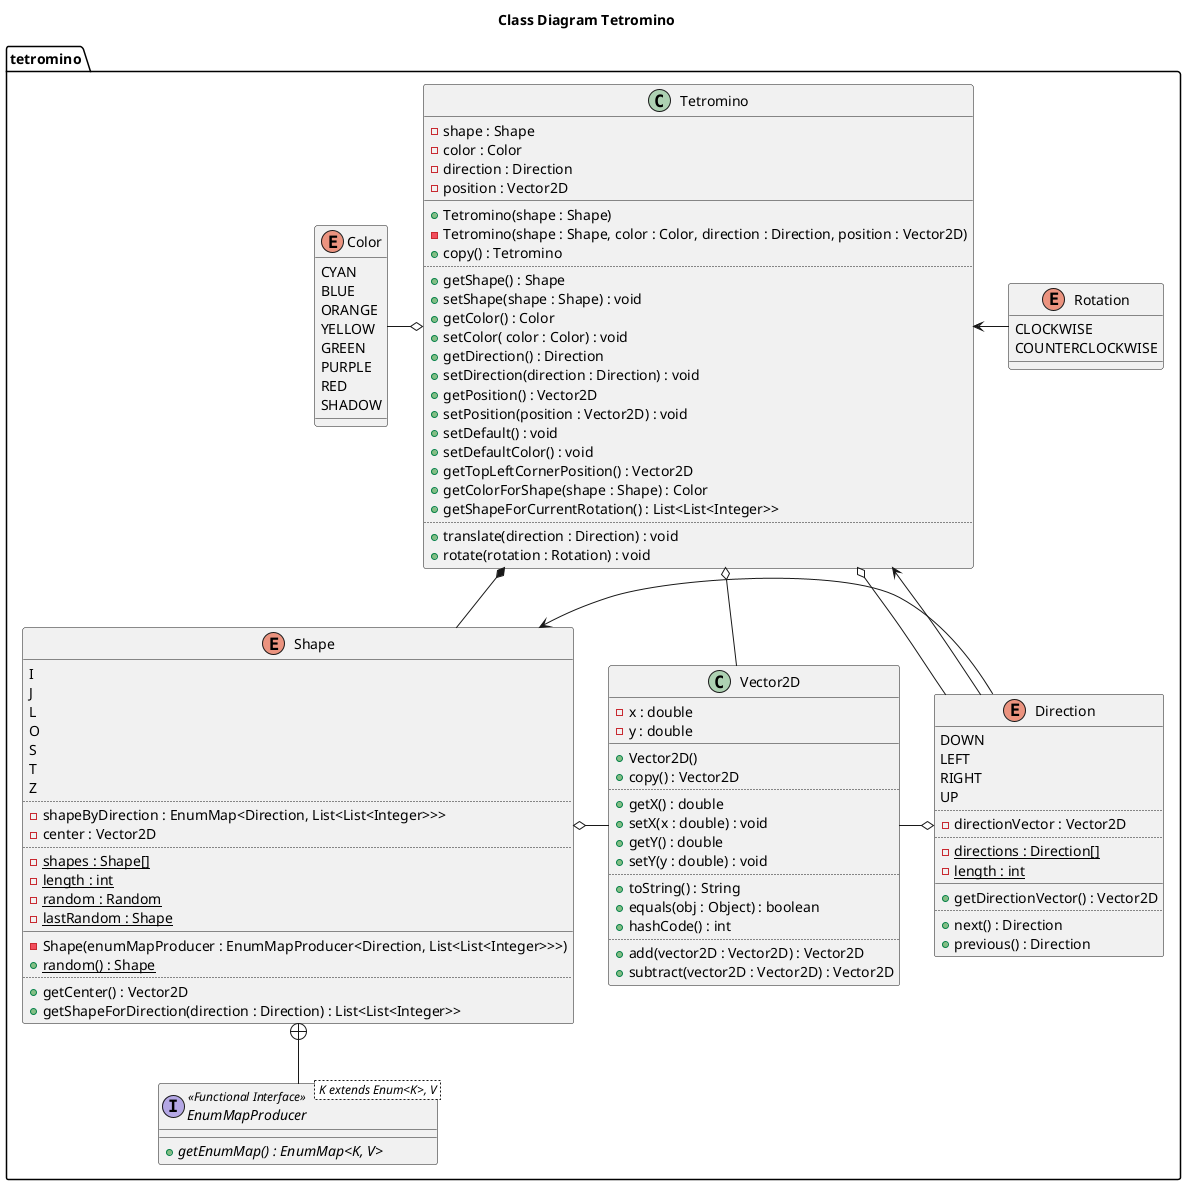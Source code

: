 @startuml

title Class Diagram Tetromino

package tetromino {

	enum Color {
		CYAN
		BLUE
		ORANGE
		YELLOW
		GREEN
		PURPLE
		RED
		SHADOW
	}

	enum Direction {
		DOWN
		LEFT
		RIGHT
		UP
		..
		- directionVector : Vector2D
		..
		{static} - directions : Direction[]
		{static} - length : int
		__
		+ getDirectionVector() : Vector2D
		..
		+ next() : Direction
		+ previous() : Direction
	}

	enum Rotation {
		CLOCKWISE
		COUNTERCLOCKWISE
	}

	interface EnumMapProducer < K extends Enum<K>, V > <<Functional Interface>> {
		{abstract} + getEnumMap() : EnumMap<K, V>
	}

	enum Shape {
		I
		J
		L
		O
		S
		T
		Z
		..
		- shapeByDirection : EnumMap<Direction, List<List<Integer>>>
		- center : Vector2D
		..
		{static} - shapes : Shape[]
		{static} - length : int
		{static} - random : Random
		{static} - lastRandom : Shape
		__
		- Shape(enumMapProducer : EnumMapProducer<Direction, List<List<Integer>>>)
		{static} + random() : Shape
		..
		+ getCenter() : Vector2D
		+ getShapeForDirection(direction : Direction) : List<List<Integer>>
	}

	class Tetromino {
		- shape : Shape
		- color : Color
		- direction : Direction
		- position : Vector2D
		__
		+ Tetromino(shape : Shape)
		- Tetromino(shape : Shape, color : Color, direction : Direction, position : Vector2D)
		+ copy() : Tetromino
		..
		+ getShape() : Shape
		+ setShape(shape : Shape) : void
		+ getColor() : Color
		+ setColor( color : Color) : void
		+ getDirection() : Direction
		+ setDirection(direction : Direction) : void
		+ getPosition() : Vector2D
		+ setPosition(position : Vector2D) : void
		+ setDefault() : void
		+ setDefaultColor() : void
		+ getTopLeftCornerPosition() : Vector2D
		+ getColorForShape(shape : Shape) : Color
		+ getShapeForCurrentRotation() : List<List<Integer>>
		..
		+ translate(direction : Direction) : void
		+ rotate(rotation : Rotation) : void
	}

	class Vector2D {
		- x : double
		- y : double
		__
		+ Vector2D()
		+ copy() : Vector2D
		..
		+ getX() : double
		+ setX(x : double) : void
		+ getY() : double
		+ setY(y : double) : void
		..
		+ toString() : String
		+ equals(obj : Object) : boolean
		+ hashCode() : int
		..
		+ add(vector2D : Vector2D) : Vector2D
		+ subtract(vector2D : Vector2D) : Vector2D
	}

	' skinparam ranksep 50
	' skinparam nodesep 50

	

	Vector2D -left-o Shape
	Vector2D -right-o Direction
	Direction -up-o Tetromino
	Vector2D -up-o Tetromino
	Shape -up-* Tetromino
	Color -right-o Tetromino
	Rotation -left-> Tetromino
	EnumMapProducer -up-+  Shape
	
	Direction -up-> Tetromino
	Direction -[norank]-> Shape
	
}

@enduml
